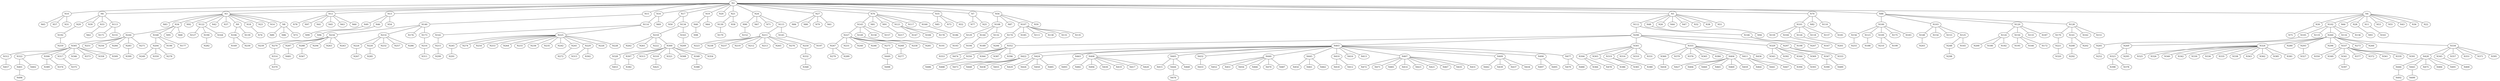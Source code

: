 Graph G {
	N108--N129[weight=87];
	N10--N65[weight=84];
	N124--N200[weight=44];
	N304--N366[weight=29];
	N323--N398[weight=91];
	N422--N488[weight=35];
	N312--N457[weight=61];
	N6--N29[weight=13];
	N143--N227[weight=74];
	N218--N262[weight=48];
	N218--N261[weight=91];
	N3--N83[weight=63];
	N424--N429[weight=97];
	N424--N426[weight=91];
	N101--N159[weight=43];
	N2--N10[weight=81];
	N2--N12[weight=88];
	N2--N13[weight=38];
	N352--N353[weight=93];
	N352--N474[weight=14];
	N2--N15[weight=81];
	N10--N57[weight=47];
	N2--N16[weight=70];
	N352--N356[weight=52];
	N234--N239[weight=86];
	N403--N463[weight=9];
	N422--N473[weight=46];
	N408--N482[weight=92];
	N290--N403[weight=34];
	N401--N496[weight=97];
	N6--N39[weight=65];
	N304--N478[weight=46];
	N2--N17[weight=76];
	N114--N142[weight=46];
	N2--N19[weight=91];
	N6--N33[weight=8];
	N2--N20[weight=23];
	N2--N21[weight=14];
	N17--N50[weight=62];
	N2--N24[weight=81];
	N352--N364[weight=38];
	N2--N27[weight=62];
	N405--N415[weight=81];
	N403--N432[weight=23];
	N245--N291[weight=66];
	N323--N378[weight=15];
	N34--N244[weight=37];
	N170--N221[weight=43];
	N301--N303[weight=81];
	N301--N304[weight=7];
	N76--N81[weight=91];
	N360--N458[weight=60];
	N21--N130[weight=9];
	N2--N35[weight=23];
	N146--N198[weight=48];
	N432--N433[weight=82];
	N403--N440[weight=57];
	N269--N295[weight=58];
	N403--N445[weight=80];
	N15--N140[weight=70];
	N156--N255[weight=79];
	N446--N492[weight=27];
	N3--N92[weight=89];
	N76--N91[weight=55];
	N122--N127[weight=38];
	N13--N49[weight=57];
	N443--N499[weight=10];
	N13--N46[weight=50];
	N352--N387[weight=59];
	N403--N410[weight=40];
	N224--N267[weight=44];
	N355--N370[weight=50];
	N403--N416[weight=2];
	N422--N448[weight=57];
	N218--N222[weight=75];
	N148--N203[weight=97];
	N403--N413[weight=71];
	N7--N77[weight=37];
	N143--N149[weight=91];
	N355--N376[weight=39];
	N347--N390[weight=80];
	N3--N42[weight=62];
	N40--N98[weight=16];
	N76--N121[weight=71];
	N13--N54[weight=78];
	N2--N56[weight=54];
	N352--N396[weight=66];
	N5--N112[weight=26];
	N76--N117[weight=47];
	N424--N450[weight=87];
	N403--N422[weight=81];
	N112--N290[weight=94];
	N422--N438[weight=45];
	N3--N37[weight=14];
	N114--N225[weight=11];
	N208--N292[weight=21];
	N9--N106[weight=86];
	N290--N329[weight=29];
	N403--N424[weight=67];
	N3--N34[weight=59];
	N355--N360[weight=55];
	N355--N365[weight=1];
	N106--N169[weight=70];
	N408--N494[weight=92];
	N160--N186[weight=81];
	N108--N144[weight=19];
	N445--N454[weight=78];
	N76--N143[weight=12];
	N2--N76[weight=81];
	N149--N191[weight=95];
	N56--N87[weight=30];
	N2--N70[weight=53];
	N422--N455[weight=54];
	N46--N96[weight=58];
	N322--N402[weight=28];
	N403--N405[weight=8];
	N322--N401[weight=87];
	N403--N408[weight=10];
	N403--N407[weight=51];
	N290--N301[weight=59];
	N355--N384[weight=7];
	N108--N132[weight=61];
	N18--N74[weight=91];
	N112--N146[weight=43];
	N403--N409[weight=41];
	N445--N461[weight=76];
	N445--N462[weight=45];
	N2--N7[weight=56];
	N2--N88[weight=100];
	N306--N389[weight=74];
	N2--N6[weight=33];
	N2--N5[weight=82];
	N2--N4[weight=34];
	N2--N3[weight=44];
	N27--N84[weight=4];
	N319--N383[weight=29];
	N218--N300[weight=93];
	N328--N453[weight=48];
	N319--N380[weight=34];
	N27--N80[weight=34];
	N440--N452[weight=51];
	N440--N451[weight=15];
	N211--N223[weight=78];
	N76--N160[weight=1];
	N440--N456[weight=90];
	N27--N79[weight=49];
	N100--N123[weight=55];
	N314--N379[weight=58];
	N30--N75[weight=16];
	N104--N167[weight=17];
	N150--N195[weight=51];
	N211--N238[weight=48];
	N211--N237[weight=44];
	N306--N374[weight=26];
	N440--N466[weight=81];
	N101--N104[weight=50];
	N424--N485[weight=18];
	N3--N122[weight=82];
	N48--N94[weight=36];
	N27--N61[weight=74];
	N204--N249[weight=39];
	N3--N23[weight=82];
	N440--N470[weight=96];
	N247--N279[weight=50];
	N106--N230[weight=21];
	N211--N219[weight=17];
	N4--N102[weight=77];
	N129--N193[weight=29];
	N100--N109[weight=88];
	N3--N18[weight=29];
	N33--N62[weight=32];
	N3--N14[weight=53];
	N103--N154[weight=14];
	N440--N487[weight=92];
	N29--N192[weight=32];
	N307--N382[weight=45];
	N204--N359[weight=55];
	N143--N158[weight=9];
	N247--N289[weight=48];
	N211--N212[weight=14];
	N4--N66[weight=35];
	N143--N157[weight=10];
	N211--N213[weight=99];
	N103--N153[weight=16];
	N101--N126[weight=100];
	N35--N85[weight=96];
	N100--N156[weight=45];
	N269--N323[weight=63];
	N324--N325[weight=21];
	N3--N9[weight=85];
	N3--N8[weight=71];
	N103--N148[weight=13];
	N211--N265[weight=86];
	N324--N326[weight=17];
	N10--N31[weight=87];
	N490--N497[weight=58];
	N35--N73[weight=29];
	N144--N194[weight=41];
	N490--N495[weight=95];
	N101--N118[weight=49];
	N477--N479[weight=31];
	N428--N446[weight=74];
	N211--N276[weight=42];
	N428--N443[weight=56];
	N102--N105[weight=69];
	N324--N340[weight=55];
	N102--N119[weight=95];
	N477--N480[weight=95];
	N324--N342[weight=52];
	N205--N252[weight=96];
	N260--N280[weight=39];
	N248--N298[weight=14];
	N163--N209[weight=24];
	N103--N125[weight=20];
	N221--N320[weight=87];
	N90--N152[weight=52];
	N317--N375[weight=59];
	N34--N168[weight=65];
	N102--N116[weight=77];
	N101--N137[weight=79];
	N324--N330[weight=20];
	N35--N52[weight=83];
	N324--N336[weight=8];
	N324--N335[weight=64];
	N150--N166[weight=27];
	N260--N293[weight=3];
	N88--N120[weight=58];
	N260--N296[weight=24];
	N204--N278[weight=38];
	N211--N250[weight=46];
	N105--N205[weight=56];
	N88--N128[weight=39];
	N150--N172[weight=29];
	N324--N338[weight=27];
	N216--N311[weight=15];
	N24--N67[weight=78];
	N324--N363[weight=25];
	N324--N362[weight=94];
	N343--N394[weight=8];
	N300--N313[weight=24];
	N225--N274[weight=36];
	N28--N93[weight=63];
	N134--N163[weight=47];
	N214--N224[weight=66];
	N214--N220[weight=46];
	N12--N78[weight=67];
	N109--N210[weight=33];
	N337--N350[weight=89];
	N428--N475[weight=93];
	N409--N442[weight=90];
	N4--N11[weight=40];
	N102--N136[weight=40];
	N404--N427[weight=66];
	N300--N318[weight=43];
	N70--N101[weight=22];
	N24--N71[weight=1];
	N300--N321[weight=43];
	N428--N484[weight=57];
	N214--N232[weight=53];
	N337--N349[weight=88];
	N260--N273[weight=35];
	N88--N100[weight=95];
	N409--N439[weight=75];
	N102--N260[weight=59];
	N12--N97[weight=45];
	N409--N437[weight=79];
	N260--N266[weight=80];
	N260--N269[weight=19];
	N88--N103[weight=27];
	N337--N341[weight=51];
	N19--N64[weight=98];
	N305--N346[weight=25];
	N409--N434[weight=71];
	N300--N328[weight=91];
	N324--N385[weight=69];
	N100--N175[weight=39];
	N225--N254[weight=10];
	N225--N253[weight=40];
	N121--N147[weight=32];
	N140--N176[weight=21];
	N145--N197[weight=41];
	N324--N381[weight=66];
	N428--N491[weight=74];
	N128--N141[weight=32];
	N407--N472[weight=78];
	N227--N231[weight=83];
	N337--N377[weight=68];
	N407--N471[weight=45];
	N337--N372[weight=66];
	N270--N314[weight=68];
	N305--N317[weight=71];
	N334--N428[weight=51];
	N107--N174[weight=93];
	N305--N312[weight=13];
	N225--N264[weight=28];
	N305--N322[weight=39];
	N329--N392[weight=72];
	N100--N183[weight=54];
	N227--N247[weight=43];
	N214--N257[weight=75];
	N70--N82[weight=56];
	N115--N145[weight=86];
	N407--N483[weight=83];
	N227--N240[weight=41];
	N337--N361[weight=50];
	N318--N425[weight=6];
	N227--N246[weight=53];
	N107--N185[weight=51];
	N113--N171[weight=53];
	N300--N308[weight=85];
	N275--N449[weight=26];
	N300--N307[weight=53];
	N8--N89[weight=86];
	N225--N233[weight=97];
	N225--N236[weight=20];
	N225--N235[weight=19];
	N305--N373[weight=94];
	N410--N418[weight=61];
	N8--N86[weight=85];
	N190--N282[weight=67];
	N115--N211[weight=88];
	N463--N493[weight=5];
	N128--N162[weight=72];
	N12--N41[weight=89];
	N168--N204[weight=73];
	N260--N334[weight=74];
	N260--N337[weight=61];
	N4--N53[weight=27];
	N329--N343[weight=88];
	N410--N412[weight=42];
	N4--N55[weight=30];
	N329--N344[weight=14];
	N107--N111[weight=30];
	N142--N215[weight=71];
	N225--N242[weight=89];
	N225--N241[weight=95];
	N244--N251[weight=8];
	N91--N217[weight=53];
	N225--N245[weight=22];
	N348--N388[weight=33];
	N244--N256[weight=8];
	N12--N45[weight=59];
	N229--N315[weight=40];
	N128--N151[weight=48];
	N113--N155[weight=51];
	N140--N173[weight=2];
	N332--N368[weight=59];
	N4--N43[weight=22];
	N24--N115[weight=49];
	N107--N138[weight=90];
	N244--N284[weight=60];
	N244--N283[weight=73];
	N334--N345[weight=3];
	N215--N299[weight=20];
	N56--N107[weight=43];
	N173--N216[weight=93];
	N337--N339[weight=99];
	N56--N108[weight=99];
	N214--N286[weight=5];
	N12--N63[weight=58];
	N356--N486[weight=13];
	N4--N30[weight=82];
	N12--N60[weight=63];
	N229--N302[weight=75];
	N110--N181[weight=37];
	N6--N113[weight=46];
	N4--N36[weight=54];
	N8--N72[weight=15];
	N107--N131[weight=18];
	N329--N369[weight=19];
	N404--N406[weight=30];
	N107--N135[weight=17];
	N146--N207[weight=83];
	N305--N358[weight=14];
	N225--N226[weight=68];
	N244--N271[weight=83];
	N334--N357[weight=36];
	N303--N386[weight=97];
	N334--N351[weight=83];
	N220--N285[weight=55];
	N132--N189[weight=25];
	N260--N324[weight=85];
	N19--N40[weight=83];
	N4--N22[weight=68];
	N225--N229[weight=94];
	N225--N228[weight=68];
	N444--N476[weight=64];
	N128--N170[weight=70];
	N345--N400[weight=62];
	N4--N28[weight=11];
	N407--N414[weight=22];
	N268--N277[weight=62];
	N17--N134[weight=90];
	N297--N347[weight=70];
	N174--N206[weight=32];
	N5--N26[weight=43];
	N140--N234[weight=16];
	N9--N139[weight=89];
	N141--N202[weight=61];
	N192--N259[weight=81];
	N141--N208[weight=55];
	N123--N188[weight=10];
	N120--N124[weight=73];
	N21--N58[weight=88];
	N407--N423[weight=38];
	N407--N421[weight=18];
	N134--N218[weight=40];
	N334--N371[weight=59];
	N347--N489[weight=35];
	N56--N59[weight=9];
	N168--N196[weight=59];
	N124--N180[weight=43];
	N5--N44[weight=98];
	N126--N201[weight=59];
	N124--N182[weight=67];
	N120--N133[weight=43];
	N5--N47[weight=60];
	N130--N179[weight=13];
	N140--N214[weight=34];
	N5--N48[weight=13];
	N234--N287[weight=18];
	N234--N288[weight=58];
	N290--N355[weight=90];
	N5--N32[weight=69];
	N234--N294[weight=86];
	N297--N333[weight=76];
	N290--N352[weight=49];
	N5--N38[weight=6];
	N334--N395[weight=12];
	N125--N165[weight=100];
	N241--N272[weight=5];
	N120--N150[weight=98];
	N234--N263[weight=45];
	N404--N460[weight=18];
	N403--N490[weight=47];
	N404--N465[weight=48];
	N300--N354[weight=36];
	N227--N258[weight=44];
	N244--N305[weight=95];
	N250--N332[weight=72];
	N411--N464[weight=16];
	N408--N430[weight=57];
	N355--N411[weight=12];
	N404--N469[weight=97];
	N337--N391[weight=83];
	N405--N444[weight=98];
	N234--N270[weight=28];
	N301--N316[weight=46];
	N5--N51[weight=80];
	N301--N319[weight=4];
	N344--N393[weight=84];
	N122--N190[weight=31];
	N290--N297[weight=19];
	N407--N467[weight=53];
	N288--N367[weight=77];
	N293--N327[weight=65];
	N16--N114[weight=70];
	N305--N309[weight=47];
	N227--N268[weight=87];
	N305--N306[weight=22];
	N16--N69[weight=65];
	N355--N404[weight=83];
	N341--N397[weight=91];
	N34--N95[weight=74];
	N301--N310[weight=86];
	N404--N459[weight=34];
	N11--N161[weight=73];
	N283--N399[weight=78];
	N70--N110[weight=97];
	N403--N477[weight=68];
	N407--N435[weight=70];
	N234--N243[weight=46];
	N121--N184[weight=79];
	N407--N431[weight=92];
	N109--N199[weight=65];
	N227--N275[weight=94];
	N411--N441[weight=26];
	N411--N447[weight=7];
	N408--N419[weight=17];
	N355--N436[weight=85];
	N408--N417[weight=26];
	N300--N348[weight=73];
	N405--N468[weight=42];
	N120--N187[weight=8];
	N34--N68[weight=94];
	N121--N178[weight=57];
	N49--N99[weight=76];
	N125--N248[weight=100];
	N24--N90[weight=10];
	N122--N164[weight=78];
	N168--N177[weight=86];
	N408--N420[weight=19];
	N7--N25[weight=59];
	N301--N331[weight=80];
	N287--N481[weight=54];
	N227--N281[weight=13];
	N449--N498[weight=71];
}